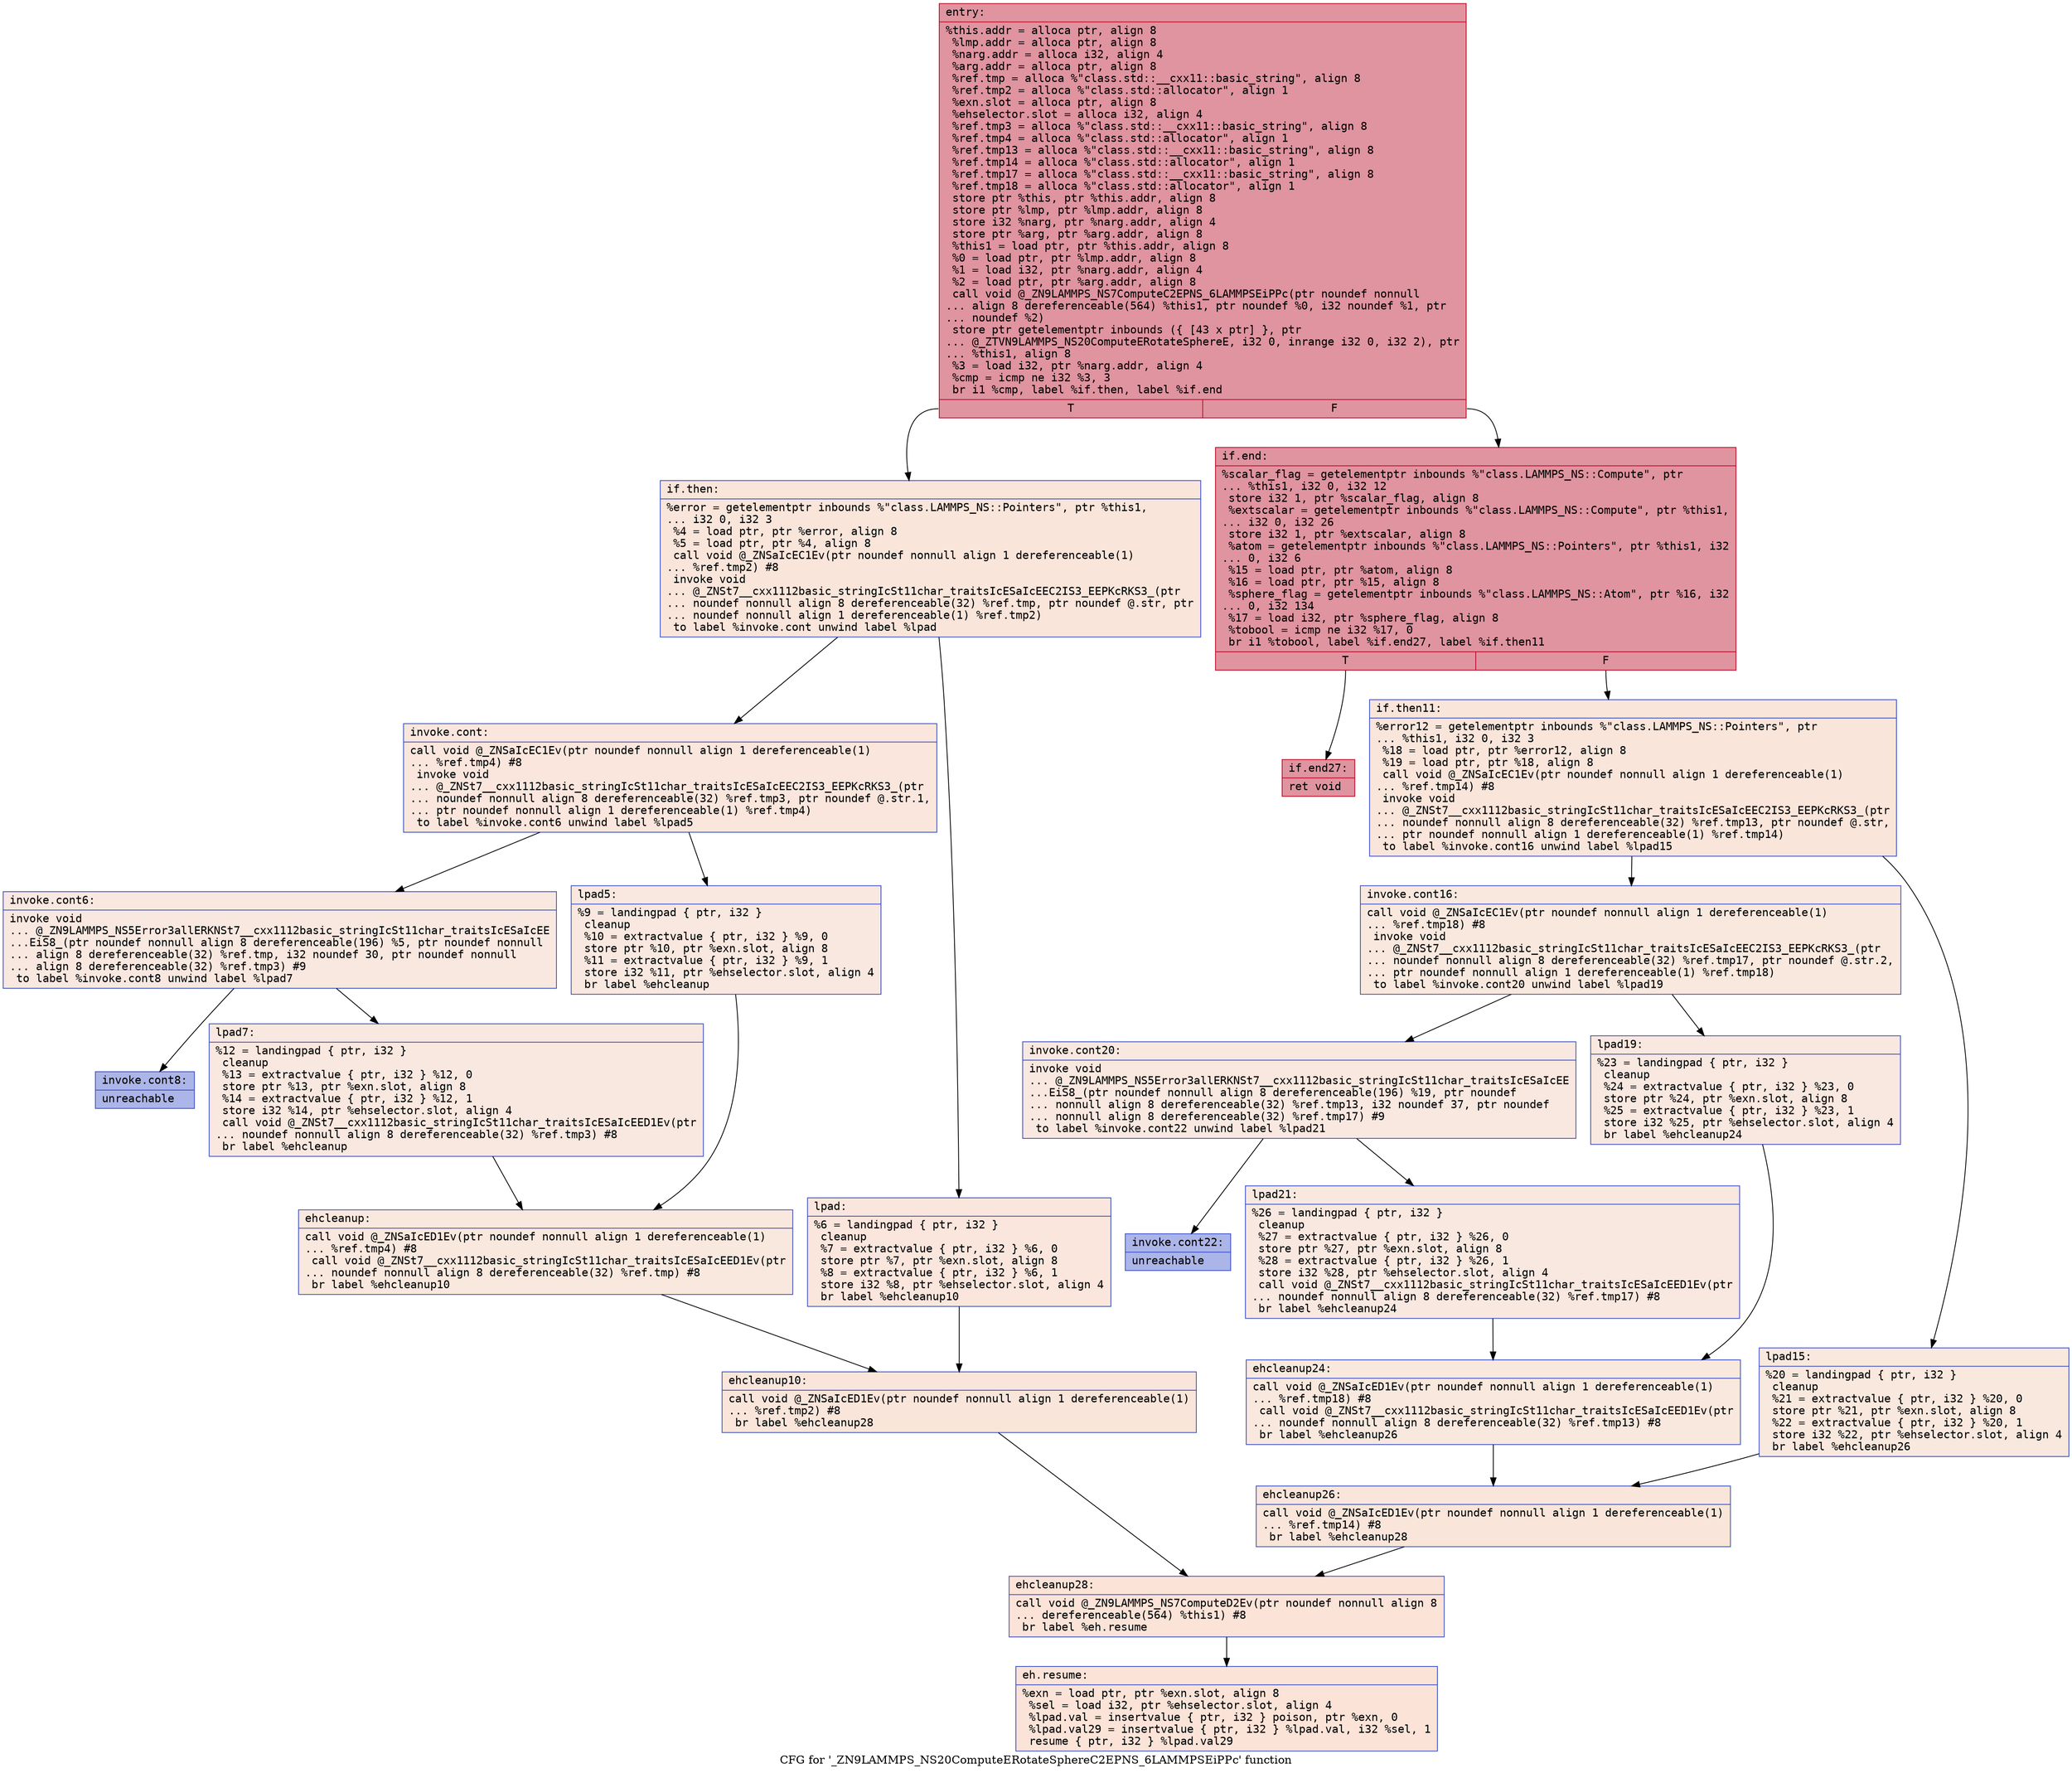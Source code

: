 digraph "CFG for '_ZN9LAMMPS_NS20ComputeERotateSphereC2EPNS_6LAMMPSEiPPc' function" {
	label="CFG for '_ZN9LAMMPS_NS20ComputeERotateSphereC2EPNS_6LAMMPSEiPPc' function";

	Node0x561cb7b92350 [shape=record,color="#b70d28ff", style=filled, fillcolor="#b70d2870" fontname="Courier",label="{entry:\l|  %this.addr = alloca ptr, align 8\l  %lmp.addr = alloca ptr, align 8\l  %narg.addr = alloca i32, align 4\l  %arg.addr = alloca ptr, align 8\l  %ref.tmp = alloca %\"class.std::__cxx11::basic_string\", align 8\l  %ref.tmp2 = alloca %\"class.std::allocator\", align 1\l  %exn.slot = alloca ptr, align 8\l  %ehselector.slot = alloca i32, align 4\l  %ref.tmp3 = alloca %\"class.std::__cxx11::basic_string\", align 8\l  %ref.tmp4 = alloca %\"class.std::allocator\", align 1\l  %ref.tmp13 = alloca %\"class.std::__cxx11::basic_string\", align 8\l  %ref.tmp14 = alloca %\"class.std::allocator\", align 1\l  %ref.tmp17 = alloca %\"class.std::__cxx11::basic_string\", align 8\l  %ref.tmp18 = alloca %\"class.std::allocator\", align 1\l  store ptr %this, ptr %this.addr, align 8\l  store ptr %lmp, ptr %lmp.addr, align 8\l  store i32 %narg, ptr %narg.addr, align 4\l  store ptr %arg, ptr %arg.addr, align 8\l  %this1 = load ptr, ptr %this.addr, align 8\l  %0 = load ptr, ptr %lmp.addr, align 8\l  %1 = load i32, ptr %narg.addr, align 4\l  %2 = load ptr, ptr %arg.addr, align 8\l  call void @_ZN9LAMMPS_NS7ComputeC2EPNS_6LAMMPSEiPPc(ptr noundef nonnull\l... align 8 dereferenceable(564) %this1, ptr noundef %0, i32 noundef %1, ptr\l... noundef %2)\l  store ptr getelementptr inbounds (\{ [43 x ptr] \}, ptr\l... @_ZTVN9LAMMPS_NS20ComputeERotateSphereE, i32 0, inrange i32 0, i32 2), ptr\l... %this1, align 8\l  %3 = load i32, ptr %narg.addr, align 4\l  %cmp = icmp ne i32 %3, 3\l  br i1 %cmp, label %if.then, label %if.end\l|{<s0>T|<s1>F}}"];
	Node0x561cb7b92350:s0 -> Node0x561cb7b94450[tooltip="entry -> if.then\nProbability 0.00%" ];
	Node0x561cb7b92350:s1 -> Node0x561cb7b94500[tooltip="entry -> if.end\nProbability 100.00%" ];
	Node0x561cb7b94450 [shape=record,color="#3d50c3ff", style=filled, fillcolor="#f4c5ad70" fontname="Courier",label="{if.then:\l|  %error = getelementptr inbounds %\"class.LAMMPS_NS::Pointers\", ptr %this1,\l... i32 0, i32 3\l  %4 = load ptr, ptr %error, align 8\l  %5 = load ptr, ptr %4, align 8\l  call void @_ZNSaIcEC1Ev(ptr noundef nonnull align 1 dereferenceable(1)\l... %ref.tmp2) #8\l  invoke void\l... @_ZNSt7__cxx1112basic_stringIcSt11char_traitsIcESaIcEEC2IS3_EEPKcRKS3_(ptr\l... noundef nonnull align 8 dereferenceable(32) %ref.tmp, ptr noundef @.str, ptr\l... noundef nonnull align 1 dereferenceable(1) %ref.tmp2)\l          to label %invoke.cont unwind label %lpad\l}"];
	Node0x561cb7b94450 -> Node0x561cb7b94b20[tooltip="if.then -> invoke.cont\nProbability 50.00%" ];
	Node0x561cb7b94450 -> Node0x561cb7b94f20[tooltip="if.then -> lpad\nProbability 50.00%" ];
	Node0x561cb7b94b20 [shape=record,color="#3d50c3ff", style=filled, fillcolor="#f3c7b170" fontname="Courier",label="{invoke.cont:\l|  call void @_ZNSaIcEC1Ev(ptr noundef nonnull align 1 dereferenceable(1)\l... %ref.tmp4) #8\l  invoke void\l... @_ZNSt7__cxx1112basic_stringIcSt11char_traitsIcESaIcEEC2IS3_EEPKcRKS3_(ptr\l... noundef nonnull align 8 dereferenceable(32) %ref.tmp3, ptr noundef @.str.1,\l... ptr noundef nonnull align 1 dereferenceable(1) %ref.tmp4)\l          to label %invoke.cont6 unwind label %lpad5\l}"];
	Node0x561cb7b94b20 -> Node0x561cb7b952b0[tooltip="invoke.cont -> invoke.cont6\nProbability 50.00%" ];
	Node0x561cb7b94b20 -> Node0x561cb7b95300[tooltip="invoke.cont -> lpad5\nProbability 50.00%" ];
	Node0x561cb7b952b0 [shape=record,color="#3d50c3ff", style=filled, fillcolor="#f1ccb870" fontname="Courier",label="{invoke.cont6:\l|  invoke void\l... @_ZN9LAMMPS_NS5Error3allERKNSt7__cxx1112basic_stringIcSt11char_traitsIcESaIcEE\l...EiS8_(ptr noundef nonnull align 8 dereferenceable(196) %5, ptr noundef nonnull\l... align 8 dereferenceable(32) %ref.tmp, i32 noundef 30, ptr noundef nonnull\l... align 8 dereferenceable(32) %ref.tmp3) #9\l          to label %invoke.cont8 unwind label %lpad7\l}"];
	Node0x561cb7b952b0 -> Node0x561cb7b95260[tooltip="invoke.cont6 -> invoke.cont8\nProbability 0.00%" ];
	Node0x561cb7b952b0 -> Node0x561cb7b95560[tooltip="invoke.cont6 -> lpad7\nProbability 100.00%" ];
	Node0x561cb7b95260 [shape=record,color="#3d50c3ff", style=filled, fillcolor="#4358cb70" fontname="Courier",label="{invoke.cont8:\l|  unreachable\l}"];
	Node0x561cb7b94f20 [shape=record,color="#3d50c3ff", style=filled, fillcolor="#f3c7b170" fontname="Courier",label="{lpad:\l|  %6 = landingpad \{ ptr, i32 \}\l          cleanup\l  %7 = extractvalue \{ ptr, i32 \} %6, 0\l  store ptr %7, ptr %exn.slot, align 8\l  %8 = extractvalue \{ ptr, i32 \} %6, 1\l  store i32 %8, ptr %ehselector.slot, align 4\l  br label %ehcleanup10\l}"];
	Node0x561cb7b94f20 -> Node0x561cb7b95c00[tooltip="lpad -> ehcleanup10\nProbability 100.00%" ];
	Node0x561cb7b95300 [shape=record,color="#3d50c3ff", style=filled, fillcolor="#f1ccb870" fontname="Courier",label="{lpad5:\l|  %9 = landingpad \{ ptr, i32 \}\l          cleanup\l  %10 = extractvalue \{ ptr, i32 \} %9, 0\l  store ptr %10, ptr %exn.slot, align 8\l  %11 = extractvalue \{ ptr, i32 \} %9, 1\l  store i32 %11, ptr %ehselector.slot, align 4\l  br label %ehcleanup\l}"];
	Node0x561cb7b95300 -> Node0x561cb7b95f50[tooltip="lpad5 -> ehcleanup\nProbability 100.00%" ];
	Node0x561cb7b95560 [shape=record,color="#3d50c3ff", style=filled, fillcolor="#f1ccb870" fontname="Courier",label="{lpad7:\l|  %12 = landingpad \{ ptr, i32 \}\l          cleanup\l  %13 = extractvalue \{ ptr, i32 \} %12, 0\l  store ptr %13, ptr %exn.slot, align 8\l  %14 = extractvalue \{ ptr, i32 \} %12, 1\l  store i32 %14, ptr %ehselector.slot, align 4\l  call void @_ZNSt7__cxx1112basic_stringIcSt11char_traitsIcESaIcEED1Ev(ptr\l... noundef nonnull align 8 dereferenceable(32) %ref.tmp3) #8\l  br label %ehcleanup\l}"];
	Node0x561cb7b95560 -> Node0x561cb7b95f50[tooltip="lpad7 -> ehcleanup\nProbability 100.00%" ];
	Node0x561cb7b95f50 [shape=record,color="#3d50c3ff", style=filled, fillcolor="#f2cab570" fontname="Courier",label="{ehcleanup:\l|  call void @_ZNSaIcED1Ev(ptr noundef nonnull align 1 dereferenceable(1)\l... %ref.tmp4) #8\l  call void @_ZNSt7__cxx1112basic_stringIcSt11char_traitsIcESaIcEED1Ev(ptr\l... noundef nonnull align 8 dereferenceable(32) %ref.tmp) #8\l  br label %ehcleanup10\l}"];
	Node0x561cb7b95f50 -> Node0x561cb7b95c00[tooltip="ehcleanup -> ehcleanup10\nProbability 100.00%" ];
	Node0x561cb7b95c00 [shape=record,color="#3d50c3ff", style=filled, fillcolor="#f4c5ad70" fontname="Courier",label="{ehcleanup10:\l|  call void @_ZNSaIcED1Ev(ptr noundef nonnull align 1 dereferenceable(1)\l... %ref.tmp2) #8\l  br label %ehcleanup28\l}"];
	Node0x561cb7b95c00 -> Node0x561cb7b969b0[tooltip="ehcleanup10 -> ehcleanup28\nProbability 100.00%" ];
	Node0x561cb7b94500 [shape=record,color="#b70d28ff", style=filled, fillcolor="#b70d2870" fontname="Courier",label="{if.end:\l|  %scalar_flag = getelementptr inbounds %\"class.LAMMPS_NS::Compute\", ptr\l... %this1, i32 0, i32 12\l  store i32 1, ptr %scalar_flag, align 8\l  %extscalar = getelementptr inbounds %\"class.LAMMPS_NS::Compute\", ptr %this1,\l... i32 0, i32 26\l  store i32 1, ptr %extscalar, align 8\l  %atom = getelementptr inbounds %\"class.LAMMPS_NS::Pointers\", ptr %this1, i32\l... 0, i32 6\l  %15 = load ptr, ptr %atom, align 8\l  %16 = load ptr, ptr %15, align 8\l  %sphere_flag = getelementptr inbounds %\"class.LAMMPS_NS::Atom\", ptr %16, i32\l... 0, i32 134\l  %17 = load i32, ptr %sphere_flag, align 8\l  %tobool = icmp ne i32 %17, 0\l  br i1 %tobool, label %if.end27, label %if.then11\l|{<s0>T|<s1>F}}"];
	Node0x561cb7b94500:s0 -> Node0x561cb7b97a40[tooltip="if.end -> if.end27\nProbability 100.00%" ];
	Node0x561cb7b94500:s1 -> Node0x561cb7b97ac0[tooltip="if.end -> if.then11\nProbability 0.00%" ];
	Node0x561cb7b97ac0 [shape=record,color="#3d50c3ff", style=filled, fillcolor="#f4c5ad70" fontname="Courier",label="{if.then11:\l|  %error12 = getelementptr inbounds %\"class.LAMMPS_NS::Pointers\", ptr\l... %this1, i32 0, i32 3\l  %18 = load ptr, ptr %error12, align 8\l  %19 = load ptr, ptr %18, align 8\l  call void @_ZNSaIcEC1Ev(ptr noundef nonnull align 1 dereferenceable(1)\l... %ref.tmp14) #8\l  invoke void\l... @_ZNSt7__cxx1112basic_stringIcSt11char_traitsIcESaIcEEC2IS3_EEPKcRKS3_(ptr\l... noundef nonnull align 8 dereferenceable(32) %ref.tmp13, ptr noundef @.str,\l... ptr noundef nonnull align 1 dereferenceable(1) %ref.tmp14)\l          to label %invoke.cont16 unwind label %lpad15\l}"];
	Node0x561cb7b97ac0 -> Node0x561cb7b97fb0[tooltip="if.then11 -> invoke.cont16\nProbability 50.00%" ];
	Node0x561cb7b97ac0 -> Node0x561cb7b98030[tooltip="if.then11 -> lpad15\nProbability 50.00%" ];
	Node0x561cb7b97fb0 [shape=record,color="#3d50c3ff", style=filled, fillcolor="#f2cab570" fontname="Courier",label="{invoke.cont16:\l|  call void @_ZNSaIcEC1Ev(ptr noundef nonnull align 1 dereferenceable(1)\l... %ref.tmp18) #8\l  invoke void\l... @_ZNSt7__cxx1112basic_stringIcSt11char_traitsIcESaIcEEC2IS3_EEPKcRKS3_(ptr\l... noundef nonnull align 8 dereferenceable(32) %ref.tmp17, ptr noundef @.str.2,\l... ptr noundef nonnull align 1 dereferenceable(1) %ref.tmp18)\l          to label %invoke.cont20 unwind label %lpad19\l}"];
	Node0x561cb7b97fb0 -> Node0x561cb7b98290[tooltip="invoke.cont16 -> invoke.cont20\nProbability 50.00%" ];
	Node0x561cb7b97fb0 -> Node0x561cb7b982e0[tooltip="invoke.cont16 -> lpad19\nProbability 50.00%" ];
	Node0x561cb7b98290 [shape=record,color="#3d50c3ff", style=filled, fillcolor="#f1ccb870" fontname="Courier",label="{invoke.cont20:\l|  invoke void\l... @_ZN9LAMMPS_NS5Error3allERKNSt7__cxx1112basic_stringIcSt11char_traitsIcESaIcEE\l...EiS8_(ptr noundef nonnull align 8 dereferenceable(196) %19, ptr noundef\l... nonnull align 8 dereferenceable(32) %ref.tmp13, i32 noundef 37, ptr noundef\l... nonnull align 8 dereferenceable(32) %ref.tmp17) #9\l          to label %invoke.cont22 unwind label %lpad21\l}"];
	Node0x561cb7b98290 -> Node0x561cb7b98240[tooltip="invoke.cont20 -> invoke.cont22\nProbability 0.00%" ];
	Node0x561cb7b98290 -> Node0x561cb7b98600[tooltip="invoke.cont20 -> lpad21\nProbability 100.00%" ];
	Node0x561cb7b98240 [shape=record,color="#3d50c3ff", style=filled, fillcolor="#4358cb70" fontname="Courier",label="{invoke.cont22:\l|  unreachable\l}"];
	Node0x561cb7b98030 [shape=record,color="#3d50c3ff", style=filled, fillcolor="#f2cab570" fontname="Courier",label="{lpad15:\l|  %20 = landingpad \{ ptr, i32 \}\l          cleanup\l  %21 = extractvalue \{ ptr, i32 \} %20, 0\l  store ptr %21, ptr %exn.slot, align 8\l  %22 = extractvalue \{ ptr, i32 \} %20, 1\l  store i32 %22, ptr %ehselector.slot, align 4\l  br label %ehcleanup26\l}"];
	Node0x561cb7b98030 -> Node0x561cb7b98bc0[tooltip="lpad15 -> ehcleanup26\nProbability 100.00%" ];
	Node0x561cb7b982e0 [shape=record,color="#3d50c3ff", style=filled, fillcolor="#f1ccb870" fontname="Courier",label="{lpad19:\l|  %23 = landingpad \{ ptr, i32 \}\l          cleanup\l  %24 = extractvalue \{ ptr, i32 \} %23, 0\l  store ptr %24, ptr %exn.slot, align 8\l  %25 = extractvalue \{ ptr, i32 \} %23, 1\l  store i32 %25, ptr %ehselector.slot, align 4\l  br label %ehcleanup24\l}"];
	Node0x561cb7b982e0 -> Node0x561cb7b98f10[tooltip="lpad19 -> ehcleanup24\nProbability 100.00%" ];
	Node0x561cb7b98600 [shape=record,color="#3d50c3ff", style=filled, fillcolor="#f1ccb870" fontname="Courier",label="{lpad21:\l|  %26 = landingpad \{ ptr, i32 \}\l          cleanup\l  %27 = extractvalue \{ ptr, i32 \} %26, 0\l  store ptr %27, ptr %exn.slot, align 8\l  %28 = extractvalue \{ ptr, i32 \} %26, 1\l  store i32 %28, ptr %ehselector.slot, align 4\l  call void @_ZNSt7__cxx1112basic_stringIcSt11char_traitsIcESaIcEED1Ev(ptr\l... noundef nonnull align 8 dereferenceable(32) %ref.tmp17) #8\l  br label %ehcleanup24\l}"];
	Node0x561cb7b98600 -> Node0x561cb7b98f10[tooltip="lpad21 -> ehcleanup24\nProbability 100.00%" ];
	Node0x561cb7b98f10 [shape=record,color="#3d50c3ff", style=filled, fillcolor="#f2cab570" fontname="Courier",label="{ehcleanup24:\l|  call void @_ZNSaIcED1Ev(ptr noundef nonnull align 1 dereferenceable(1)\l... %ref.tmp18) #8\l  call void @_ZNSt7__cxx1112basic_stringIcSt11char_traitsIcESaIcEED1Ev(ptr\l... noundef nonnull align 8 dereferenceable(32) %ref.tmp13) #8\l  br label %ehcleanup26\l}"];
	Node0x561cb7b98f10 -> Node0x561cb7b98bc0[tooltip="ehcleanup24 -> ehcleanup26\nProbability 100.00%" ];
	Node0x561cb7b98bc0 [shape=record,color="#3d50c3ff", style=filled, fillcolor="#f4c5ad70" fontname="Courier",label="{ehcleanup26:\l|  call void @_ZNSaIcED1Ev(ptr noundef nonnull align 1 dereferenceable(1)\l... %ref.tmp14) #8\l  br label %ehcleanup28\l}"];
	Node0x561cb7b98bc0 -> Node0x561cb7b969b0[tooltip="ehcleanup26 -> ehcleanup28\nProbability 100.00%" ];
	Node0x561cb7b97a40 [shape=record,color="#b70d28ff", style=filled, fillcolor="#b70d2870" fontname="Courier",label="{if.end27:\l|  ret void\l}"];
	Node0x561cb7b969b0 [shape=record,color="#3d50c3ff", style=filled, fillcolor="#f6bfa670" fontname="Courier",label="{ehcleanup28:\l|  call void @_ZN9LAMMPS_NS7ComputeD2Ev(ptr noundef nonnull align 8\l... dereferenceable(564) %this1) #8\l  br label %eh.resume\l}"];
	Node0x561cb7b969b0 -> Node0x561cb7b9a060[tooltip="ehcleanup28 -> eh.resume\nProbability 100.00%" ];
	Node0x561cb7b9a060 [shape=record,color="#3d50c3ff", style=filled, fillcolor="#f6bfa670" fontname="Courier",label="{eh.resume:\l|  %exn = load ptr, ptr %exn.slot, align 8\l  %sel = load i32, ptr %ehselector.slot, align 4\l  %lpad.val = insertvalue \{ ptr, i32 \} poison, ptr %exn, 0\l  %lpad.val29 = insertvalue \{ ptr, i32 \} %lpad.val, i32 %sel, 1\l  resume \{ ptr, i32 \} %lpad.val29\l}"];
}

